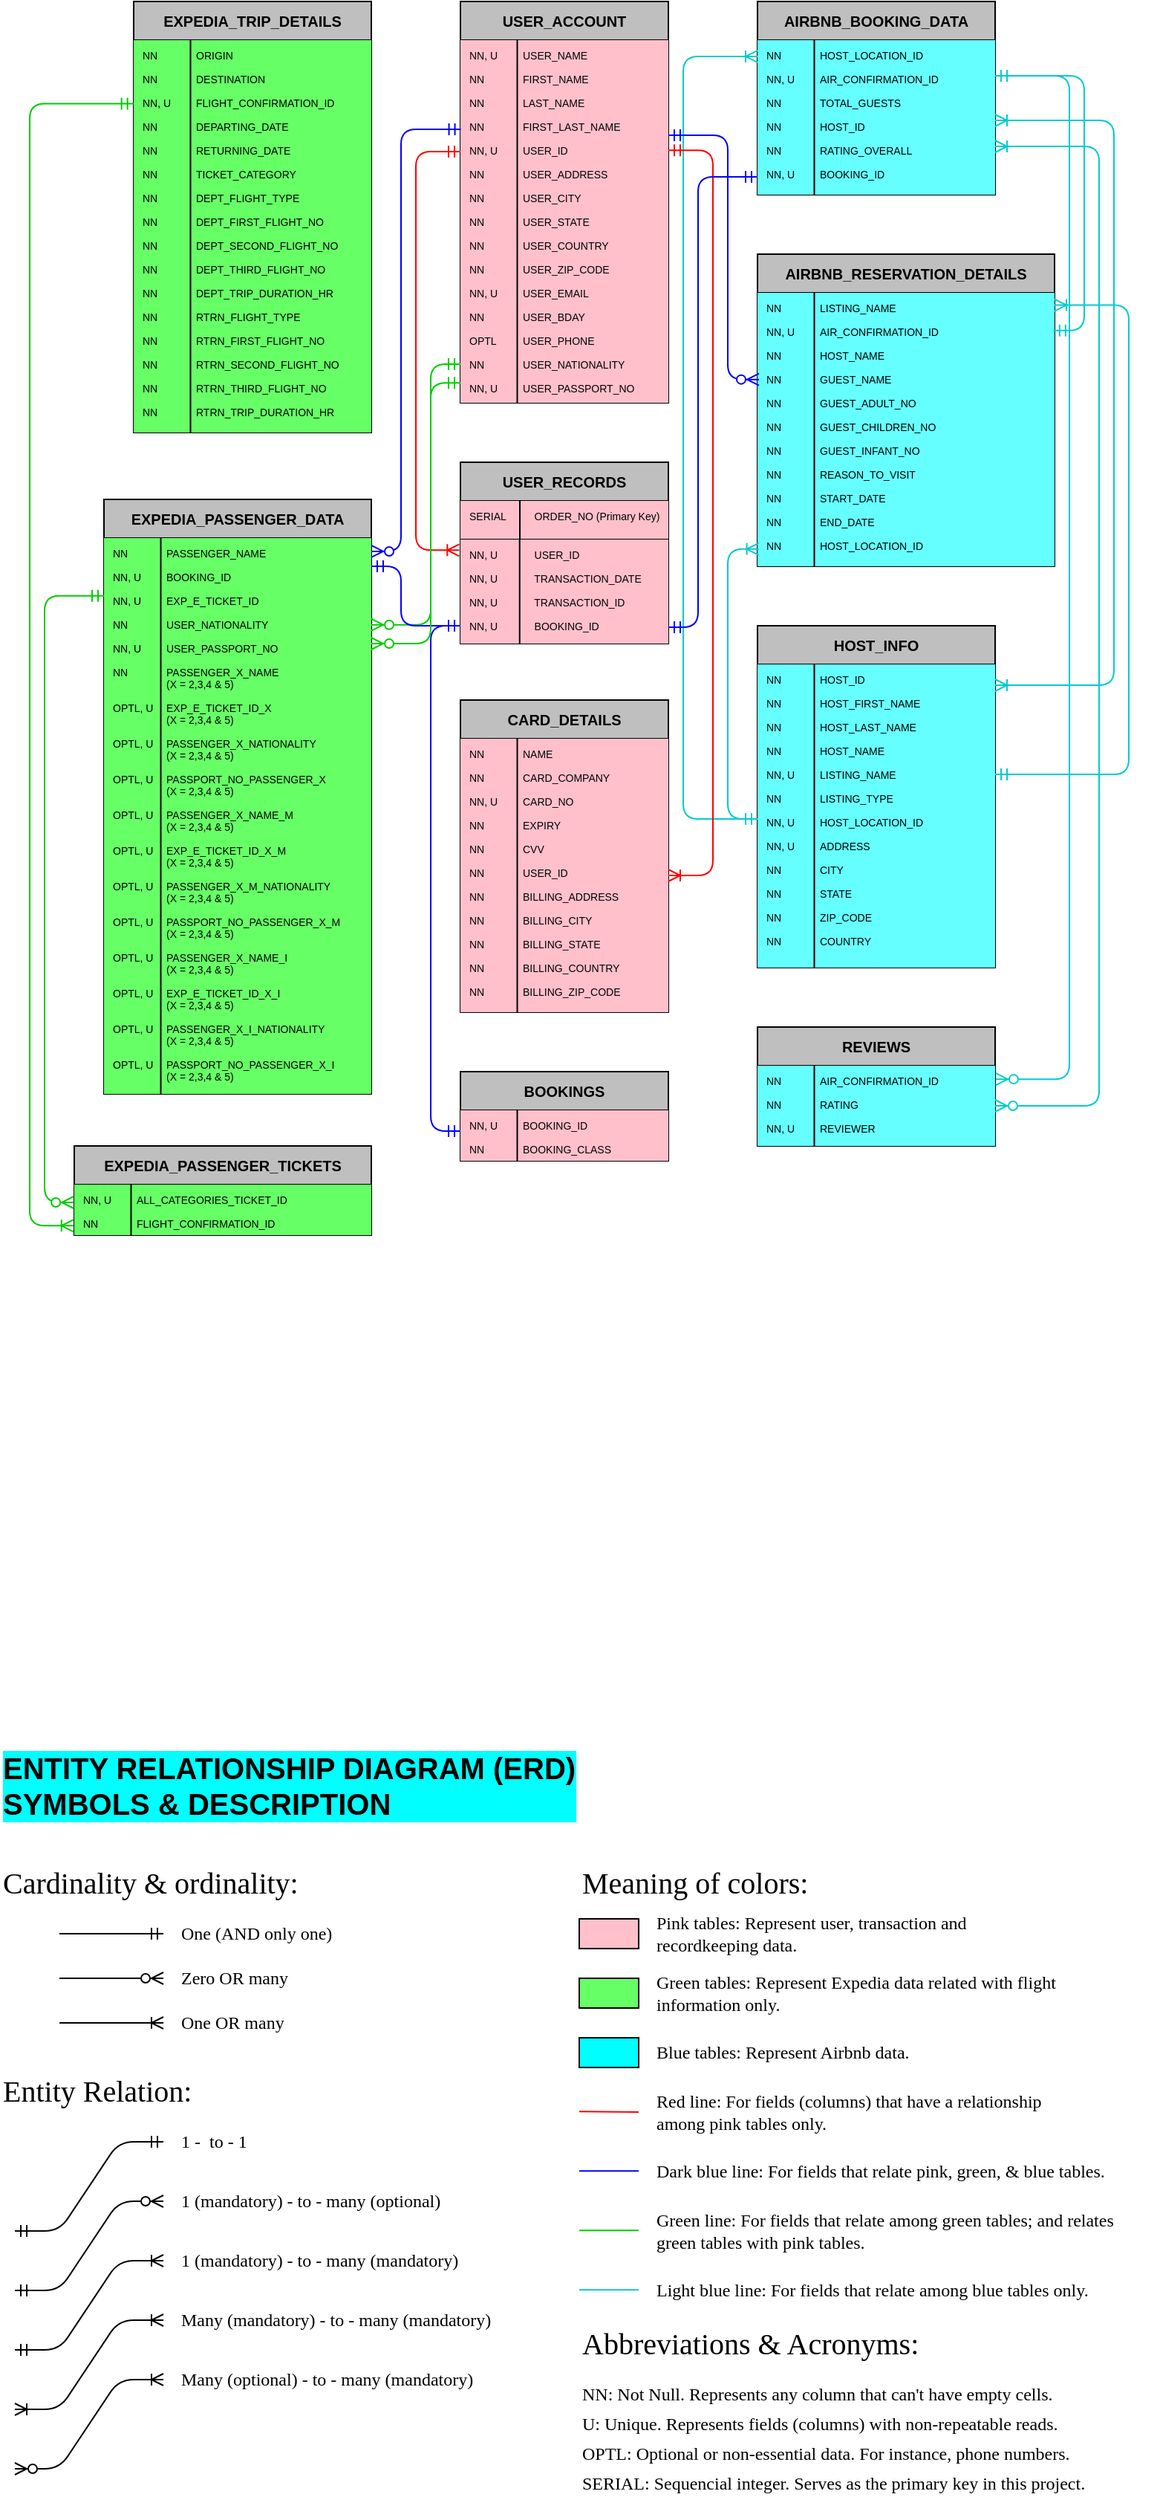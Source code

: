 <mxfile version="12.7.1" type="device"><diagram id="C5RBs43oDa-KdzZeNtuy" name="Page-1"><mxGraphModel dx="1024" dy="689" grid="1" gridSize="10" guides="1" tooltips="1" connect="1" arrows="1" fold="1" page="1" pageScale="1" pageWidth="827" pageHeight="1169" math="0" shadow="0"><root><mxCell id="WIyWlLk6GJQsqaUBKTNV-0"/><mxCell id="WIyWlLk6GJQsqaUBKTNV-1" parent="WIyWlLk6GJQsqaUBKTNV-0"/><mxCell id="zkfFHV4jXpPFQw0GAbJ--51" value="USER_RECORDS" style="swimlane;fontStyle=1;childLayout=stackLayout;horizontal=1;startSize=26;horizontalStack=0;resizeParent=1;resizeLast=0;collapsible=1;marginBottom=0;rounded=0;shadow=0;strokeWidth=1;fillColor=#BFBFBF;fontSize=10;" parent="WIyWlLk6GJQsqaUBKTNV-1" vertex="1"><mxGeometry x="320" y="330" width="140" height="122" as="geometry"><mxRectangle x="20" y="80" width="160" height="26" as="alternateBounds"/></mxGeometry></mxCell><mxCell id="zkfFHV4jXpPFQw0GAbJ--52" value="    ORDER_NO (Primary Key)" style="shape=partialRectangle;top=0;left=0;right=0;bottom=1;align=left;verticalAlign=top;fillColor=#FFC0CB;spacingLeft=40;spacingRight=4;overflow=hidden;rotatable=0;points=[[0,0.5],[1,0.5]];portConstraint=eastwest;dropTarget=0;rounded=0;shadow=0;strokeWidth=1;fontStyle=0;fontSize=7;strokeColor=#000000;" parent="zkfFHV4jXpPFQw0GAbJ--51" vertex="1"><mxGeometry y="26" width="140" height="26" as="geometry"/></mxCell><mxCell id="zkfFHV4jXpPFQw0GAbJ--53" value="SERIAL" style="shape=partialRectangle;top=0;left=0;bottom=0;fillColor=none;align=left;verticalAlign=top;spacingLeft=4;spacingRight=4;overflow=hidden;rotatable=0;points=[];portConstraint=eastwest;part=1;fontSize=7;" parent="zkfFHV4jXpPFQw0GAbJ--52" vertex="1" connectable="0"><mxGeometry width="40" height="26" as="geometry"/></mxCell><mxCell id="zkfFHV4jXpPFQw0GAbJ--54" value="    USER_ID&#xa;&#xa;    TRANSACTION_DATE&#xa;&#xa;    TRANSACTION_ID&#xa;&#xa;    BOOKING_ID&#xa;" style="shape=partialRectangle;top=0;left=0;right=0;bottom=0;align=left;verticalAlign=top;fillColor=#FFC0CB;spacingLeft=40;spacingRight=4;overflow=hidden;rotatable=0;points=[[0,0.5],[1,0.5]];portConstraint=eastwest;dropTarget=0;rounded=0;shadow=0;strokeWidth=1;fontStyle=0;fontSize=7;strokeColor=#b85450;" parent="zkfFHV4jXpPFQw0GAbJ--51" vertex="1"><mxGeometry y="52" width="140" height="70" as="geometry"/></mxCell><mxCell id="zkfFHV4jXpPFQw0GAbJ--55" value="NN, U&#xa;&#xa;NN, U&#xa;&#xa;NN, U&#xa;&#xa;NN, U" style="shape=partialRectangle;top=0;left=0;bottom=0;fillColor=none;align=left;verticalAlign=top;spacingLeft=4;spacingRight=4;overflow=hidden;rotatable=0;points=[];portConstraint=eastwest;part=1;fontSize=7;" parent="zkfFHV4jXpPFQw0GAbJ--54" vertex="1" connectable="0"><mxGeometry width="39.87" height="70" as="geometry"/></mxCell><mxCell id="hDklbt_iZCeTH2mSmOMg-0" value="USER_ACCOUNT" style="swimlane;fontStyle=1;childLayout=stackLayout;horizontal=1;startSize=26;horizontalStack=0;resizeParent=1;resizeLast=0;collapsible=1;marginBottom=0;rounded=0;shadow=0;strokeWidth=1;fillColor=#BFBFBF;fontSize=10;" parent="WIyWlLk6GJQsqaUBKTNV-1" vertex="1"><mxGeometry x="320" y="20" width="140" height="270" as="geometry"><mxRectangle x="20" y="80" width="160" height="26" as="alternateBounds"/></mxGeometry></mxCell><mxCell id="hDklbt_iZCeTH2mSmOMg-3" value="USER_NAME&#xa;&#xa;FIRST_NAME&#xa;&#xa;LAST_NAME&#xa;&#xa;FIRST_LAST_NAME&#xa;&#xa;USER_ID&#xa;&#xa;USER_ADDRESS&#xa;&#xa;USER_CITY&#xa;&#xa;USER_STATE&#xa;&#xa;USER_COUNTRY&#xa;&#xa;USER_ZIP_CODE&#xa;&#xa;USER_EMAIL&#xa;&#xa;USER_BDAY&#xa;&#xa;USER_PHONE&#xa;&#xa;USER_NATIONALITY&#xa;&#xa;USER_PASSPORT_NO&#xa;" style="shape=partialRectangle;top=0;left=0;right=0;bottom=0;align=left;verticalAlign=top;fillColor=#FFC0CB;spacingLeft=40;spacingRight=4;overflow=hidden;rotatable=0;points=[[0,0.5],[1,0.5]];portConstraint=eastwest;dropTarget=0;rounded=0;shadow=0;strokeWidth=1;fontStyle=0;fontSize=7;strokeColor=#b85450;" parent="hDklbt_iZCeTH2mSmOMg-0" vertex="1"><mxGeometry y="26" width="140" height="244" as="geometry"/></mxCell><mxCell id="hDklbt_iZCeTH2mSmOMg-4" value="NN, U&#xa;&#xa;NN&#xa;&#xa;NN&#xa;&#xa;NN&#xa;&#xa;NN, U&#xa;&#xa;NN&#xa;&#xa;NN&#xa;&#xa;NN&#xa;&#xa;NN&#xa;&#xa;NN&#xa;&#xa;NN, U&#xa;&#xa;NN&#xa;&#xa;OPTL&#xa;&#xa;NN&#xa;&#xa;NN, U&#xa;&#xa;" style="shape=partialRectangle;top=0;left=0;bottom=0;fillColor=none;align=left;verticalAlign=top;spacingLeft=4;spacingRight=4;overflow=hidden;rotatable=0;points=[];portConstraint=eastwest;part=1;fontSize=7;" parent="hDklbt_iZCeTH2mSmOMg-3" vertex="1" connectable="0"><mxGeometry width="38.25" height="244" as="geometry"/></mxCell><mxCell id="hDklbt_iZCeTH2mSmOMg-6" value="CARD_DETAILS" style="swimlane;fontStyle=1;childLayout=stackLayout;horizontal=1;startSize=26;horizontalStack=0;resizeParent=1;resizeLast=0;collapsible=1;marginBottom=0;rounded=0;shadow=0;strokeWidth=1;fillColor=#BFBFBF;fontSize=10;" parent="WIyWlLk6GJQsqaUBKTNV-1" vertex="1"><mxGeometry x="320" y="490" width="140" height="210" as="geometry"><mxRectangle x="20" y="80" width="160" height="26" as="alternateBounds"/></mxGeometry></mxCell><mxCell id="hDklbt_iZCeTH2mSmOMg-7" value="NAME&#xa;&#xa;CARD_COMPANY&#xa;&#xa;CARD_NO&#xa;&#xa;EXPIRY&#xa;&#xa;CVV&#xa;&#xa;USER_ID&#xa;&#xa;BILLING_ADDRESS&#xa;&#xa;BILLING_CITY&#xa;&#xa;BILLING_STATE&#xa;&#xa;BILLING_COUNTRY&#xa;&#xa;BILLING_ZIP_CODE&#xa;&#xa;&#xa;&#xa;&#xa;&#xa;&#xa;&#xa;&#xa;&#xa;&#xa;" style="shape=partialRectangle;top=0;left=0;right=0;bottom=0;align=left;verticalAlign=top;fillColor=#FFC0CB;spacingLeft=40;spacingRight=4;overflow=hidden;rotatable=0;points=[[0,0.5],[1,0.5]];portConstraint=eastwest;dropTarget=0;rounded=0;shadow=0;strokeWidth=1;fontStyle=0;fontSize=7;strokeColor=#b85450;" parent="hDklbt_iZCeTH2mSmOMg-6" vertex="1"><mxGeometry y="26" width="140" height="184" as="geometry"/></mxCell><mxCell id="hDklbt_iZCeTH2mSmOMg-8" value="NN&#xa;&#xa;NN&#xa;&#xa;NN, U&#xa;&#xa;NN&#xa;&#xa;NN&#xa;&#xa;NN&#xa;&#xa;NN&#xa;&#xa;NN&#xa;&#xa;NN&#xa;&#xa;NN&#xa;&#xa;NN&#xa;&#xa;&#xa;" style="shape=partialRectangle;top=0;left=0;bottom=0;fillColor=none;align=left;verticalAlign=top;spacingLeft=4;spacingRight=4;overflow=hidden;rotatable=0;points=[];portConstraint=eastwest;part=1;fontSize=7;" parent="hDklbt_iZCeTH2mSmOMg-7" vertex="1" connectable="0"><mxGeometry width="38.25" height="184" as="geometry"/></mxCell><mxCell id="hDklbt_iZCeTH2mSmOMg-9" value="AIRBNB_BOOKING_DATA" style="swimlane;fontStyle=1;childLayout=stackLayout;horizontal=1;startSize=26;horizontalStack=0;resizeParent=1;resizeLast=0;collapsible=1;marginBottom=0;rounded=0;shadow=0;strokeWidth=1;fillColor=#BFBFBF;fontSize=10;" parent="WIyWlLk6GJQsqaUBKTNV-1" vertex="1"><mxGeometry x="520" y="20" width="160" height="130" as="geometry"><mxRectangle x="20" y="80" width="160" height="26" as="alternateBounds"/></mxGeometry></mxCell><mxCell id="hDklbt_iZCeTH2mSmOMg-10" value="HOST_LOCATION_ID&#xa;&#xa;AIR_CONFIRMATION_ID&#xa;&#xa;TOTAL_GUESTS&#xa;&#xa;HOST_ID&#xa;&#xa;RATING_OVERALL&#xa;&#xa;BOOKING_ID&#xa;&#xa;&#xa;&#xa;&#xa;&#xa;&#xa;&#xa;&#xa;&#xa;&#xa;" style="shape=partialRectangle;top=0;left=0;right=0;bottom=0;align=left;verticalAlign=top;fillColor=#66FFFF;spacingLeft=40;spacingRight=4;overflow=hidden;rotatable=0;points=[[0,0.5],[1,0.5]];portConstraint=eastwest;dropTarget=0;rounded=0;shadow=0;strokeWidth=1;fontStyle=0;fontSize=7;strokeColor=#000000;" parent="hDklbt_iZCeTH2mSmOMg-9" vertex="1"><mxGeometry y="26" width="160" height="104" as="geometry"/></mxCell><mxCell id="hDklbt_iZCeTH2mSmOMg-11" value="NN&#xa;&#xa;NN, U&#xa;&#xa;NN&#xa;&#xa;NN&#xa;&#xa;NN&#xa;&#xa;NN, U&#xa;&#xa;&#xa;" style="shape=partialRectangle;top=0;left=0;bottom=0;fillColor=none;align=left;verticalAlign=top;spacingLeft=4;spacingRight=4;overflow=hidden;rotatable=0;points=[];portConstraint=eastwest;part=1;fontSize=7;" parent="hDklbt_iZCeTH2mSmOMg-10" vertex="1" connectable="0"><mxGeometry width="38.25" height="104.0" as="geometry"/></mxCell><mxCell id="hDklbt_iZCeTH2mSmOMg-12" value="AIRBNB_RESERVATION_DETAILS" style="swimlane;fontStyle=1;childLayout=stackLayout;horizontal=1;startSize=26;horizontalStack=0;resizeParent=1;resizeLast=0;collapsible=1;marginBottom=0;rounded=0;shadow=0;strokeWidth=1;fillColor=#BFBFBF;fontSize=10;" parent="WIyWlLk6GJQsqaUBKTNV-1" vertex="1"><mxGeometry x="520" y="190" width="200" height="210" as="geometry"><mxRectangle x="20" y="80" width="160" height="26" as="alternateBounds"/></mxGeometry></mxCell><mxCell id="hDklbt_iZCeTH2mSmOMg-13" value="LISTING_NAME&#xa;&#xa;AIR_CONFIRMATION_ID&#xa;&#xa;HOST_NAME&#xa;&#xa;GUEST_NAME&#xa;&#xa;GUEST_ADULT_NO&#xa;&#xa;GUEST_CHILDREN_NO&#xa;&#xa;GUEST_INFANT_NO&#xa;&#xa;REASON_TO_VISIT&#xa;&#xa;START_DATE&#xa;&#xa;END_DATE&#xa;&#xa;HOST_LOCATION_ID&#xa;&#xa;&#xa;&#xa;&#xa;&#xa;&#xa;&#xa;&#xa;&#xa;&#xa;" style="shape=partialRectangle;top=0;left=0;right=0;bottom=0;align=left;verticalAlign=top;fillColor=#66FFFF;spacingLeft=40;spacingRight=4;overflow=hidden;rotatable=0;points=[[0,0.5],[1,0.5]];portConstraint=eastwest;dropTarget=0;rounded=0;shadow=0;strokeWidth=1;fontStyle=0;fontSize=7;strokeColor=#000000;" parent="hDklbt_iZCeTH2mSmOMg-12" vertex="1"><mxGeometry y="26" width="200" height="184" as="geometry"/></mxCell><mxCell id="hDklbt_iZCeTH2mSmOMg-14" value="NN&#xa;&#xa;NN, U&#xa;&#xa;NN&#xa;&#xa;NN&#xa;&#xa;NN&#xa;&#xa;NN&#xa;&#xa;NN&#xa;&#xa;NN&#xa;&#xa;NN&#xa;&#xa;NN&#xa;&#xa;NN&#xa;&#xa;&#xa;" style="shape=partialRectangle;top=0;left=0;bottom=0;fillColor=none;align=left;verticalAlign=top;spacingLeft=4;spacingRight=4;overflow=hidden;rotatable=0;points=[];portConstraint=eastwest;part=1;fontSize=7;" parent="hDklbt_iZCeTH2mSmOMg-13" vertex="1" connectable="0"><mxGeometry width="38.25" height="184.0" as="geometry"/></mxCell><mxCell id="hDklbt_iZCeTH2mSmOMg-15" value="BOOKINGS" style="swimlane;fontStyle=1;childLayout=stackLayout;horizontal=1;startSize=26;horizontalStack=0;resizeParent=1;resizeLast=0;collapsible=1;marginBottom=0;rounded=0;shadow=0;strokeWidth=1;fillColor=#BFBFBF;fontSize=10;" parent="WIyWlLk6GJQsqaUBKTNV-1" vertex="1"><mxGeometry x="320" y="740" width="140" height="60" as="geometry"><mxRectangle x="20" y="80" width="160" height="26" as="alternateBounds"/></mxGeometry></mxCell><mxCell id="hDklbt_iZCeTH2mSmOMg-16" value="BOOKING_ID&#xa;&#xa;BOOKING_CLASS&#xa;&#xa;&#xa;&#xa;&#xa;&#xa;&#xa;&#xa;&#xa;&#xa;&#xa;&#xa;" style="shape=partialRectangle;top=0;left=0;right=0;bottom=0;align=left;verticalAlign=top;fillColor=#FFC0CB;spacingLeft=40;spacingRight=4;overflow=hidden;rotatable=0;points=[[0,0.5],[1,0.5]];portConstraint=eastwest;dropTarget=0;rounded=0;shadow=0;strokeWidth=1;fontStyle=0;fontSize=7;strokeColor=#b85450;" parent="hDklbt_iZCeTH2mSmOMg-15" vertex="1"><mxGeometry y="26" width="140" height="34" as="geometry"/></mxCell><mxCell id="hDklbt_iZCeTH2mSmOMg-17" value="NN, U&#xa;&#xa;NN&#xa;&#xa;&#xa;&#xa;&#xa;" style="shape=partialRectangle;top=0;left=0;bottom=0;fillColor=none;align=left;verticalAlign=top;spacingLeft=4;spacingRight=4;overflow=hidden;rotatable=0;points=[];portConstraint=eastwest;part=1;fontSize=7;" parent="hDklbt_iZCeTH2mSmOMg-16" vertex="1" connectable="0"><mxGeometry width="38.25" height="34" as="geometry"/></mxCell><mxCell id="hDklbt_iZCeTH2mSmOMg-18" value="HOST_INFO" style="swimlane;fontStyle=1;childLayout=stackLayout;horizontal=1;startSize=26;horizontalStack=0;resizeParent=1;resizeLast=0;collapsible=1;marginBottom=0;rounded=0;shadow=0;strokeWidth=1;fillColor=#BFBFBF;fontSize=10;" parent="WIyWlLk6GJQsqaUBKTNV-1" vertex="1"><mxGeometry x="520" y="440" width="160" height="230" as="geometry"><mxRectangle x="20" y="80" width="160" height="26" as="alternateBounds"/></mxGeometry></mxCell><mxCell id="hDklbt_iZCeTH2mSmOMg-19" value="HOST_ID&#xa;&#xa;HOST_FIRST_NAME&#xa;&#xa;HOST_LAST_NAME&#xa;&#xa;HOST_NAME&#xa;&#xa;LISTING_NAME&#xa;&#xa;LISTING_TYPE&#xa;&#xa;HOST_LOCATION_ID&#xa;&#xa;ADDRESS&#xa;&#xa;CITY&#xa;&#xa;STATE&#xa;&#xa;ZIP_CODE&#xa;&#xa;COUNTRY&#xa;&#xa;&#xa;&#xa;&#xa;&#xa;&#xa;&#xa;&#xa;&#xa;&#xa;" style="shape=partialRectangle;top=0;left=0;right=0;bottom=0;align=left;verticalAlign=top;fillColor=#66FFFF;spacingLeft=40;spacingRight=4;overflow=hidden;rotatable=0;points=[[0,0.5],[1,0.5]];portConstraint=eastwest;dropTarget=0;rounded=0;shadow=0;strokeWidth=1;fontStyle=0;fontSize=7;strokeColor=#000000;" parent="hDklbt_iZCeTH2mSmOMg-18" vertex="1"><mxGeometry y="26" width="160" height="204" as="geometry"/></mxCell><mxCell id="hDklbt_iZCeTH2mSmOMg-20" value="NN&#xa;&#xa;NN&#xa;&#xa;NN&#xa;&#xa;NN&#xa;&#xa;NN, U&#xa;&#xa;NN&#xa;&#xa;NN, U&#xa;&#xa;NN, U&#xa;&#xa;NN&#xa;&#xa;NN&#xa;&#xa;NN&#xa;&#xa;NN&#xa;&#xa;&#xa;" style="shape=partialRectangle;top=0;left=0;bottom=0;fillColor=none;align=left;verticalAlign=top;spacingLeft=4;spacingRight=4;overflow=hidden;rotatable=0;points=[];portConstraint=eastwest;part=1;fontSize=7;" parent="hDklbt_iZCeTH2mSmOMg-19" vertex="1" connectable="0"><mxGeometry width="38.25" height="204.0" as="geometry"/></mxCell><mxCell id="hDklbt_iZCeTH2mSmOMg-48" value="" style="edgeStyle=elbowEdgeStyle;fontSize=12;html=1;endArrow=ERoneToMany;startArrow=ERmandOne;strokeColor=#00CCCC;" parent="hDklbt_iZCeTH2mSmOMg-18" edge="1"><mxGeometry width="100" height="100" relative="1" as="geometry"><mxPoint y="130" as="sourcePoint"/><mxPoint y="-383" as="targetPoint"/><Array as="points"><mxPoint x="-50" y="-130"/></Array></mxGeometry></mxCell><mxCell id="hDklbt_iZCeTH2mSmOMg-23" value="REVIEWS" style="swimlane;fontStyle=1;childLayout=stackLayout;horizontal=1;startSize=26;horizontalStack=0;resizeParent=1;resizeLast=0;collapsible=1;marginBottom=0;rounded=0;shadow=0;strokeWidth=1;fillColor=#BFBFBF;fontSize=10;" parent="WIyWlLk6GJQsqaUBKTNV-1" vertex="1"><mxGeometry x="520" y="710" width="160" height="80" as="geometry"><mxRectangle x="20" y="80" width="160" height="26" as="alternateBounds"/></mxGeometry></mxCell><mxCell id="hDklbt_iZCeTH2mSmOMg-24" value="AIR_CONFIRMATION_ID&#xa;&#xa;RATING&#xa;&#xa;REVIEWER&#xa;&#xa;&#xa;&#xa;&#xa;&#xa;&#xa;&#xa;&#xa;&#xa;&#xa;" style="shape=partialRectangle;top=0;left=0;right=0;bottom=0;align=left;verticalAlign=top;fillColor=#66FFFF;spacingLeft=40;spacingRight=4;overflow=hidden;rotatable=0;points=[[0,0.5],[1,0.5]];portConstraint=eastwest;dropTarget=0;rounded=0;shadow=0;strokeWidth=1;fontStyle=0;fontSize=7;strokeColor=#000000;" parent="hDklbt_iZCeTH2mSmOMg-23" vertex="1"><mxGeometry y="26" width="160" height="54" as="geometry"/></mxCell><mxCell id="hDklbt_iZCeTH2mSmOMg-25" value="NN&#xa;&#xa;NN&#xa;&#xa;NN, U&#xa;&#xa;&#xa;&#xa;" style="shape=partialRectangle;top=0;left=0;bottom=0;fillColor=none;align=left;verticalAlign=top;spacingLeft=4;spacingRight=4;overflow=hidden;rotatable=0;points=[];portConstraint=eastwest;part=1;fontSize=7;" parent="hDklbt_iZCeTH2mSmOMg-24" vertex="1" connectable="0"><mxGeometry width="38.25" height="54.0" as="geometry"/></mxCell><mxCell id="hDklbt_iZCeTH2mSmOMg-26" value="EXPEDIA_TRIP_DETAILS" style="swimlane;fontStyle=1;childLayout=stackLayout;horizontal=1;startSize=26;horizontalStack=0;resizeParent=1;resizeLast=0;collapsible=1;marginBottom=0;rounded=0;shadow=0;strokeWidth=1;fillColor=#BFBFBF;fontSize=10;" parent="WIyWlLk6GJQsqaUBKTNV-1" vertex="1"><mxGeometry x="100" y="20" width="160" height="290" as="geometry"><mxRectangle x="20" y="80" width="160" height="26" as="alternateBounds"/></mxGeometry></mxCell><mxCell id="hDklbt_iZCeTH2mSmOMg-27" value="ORIGIN&#xa;&#xa;DESTINATION&#xa;&#xa;FLIGHT_CONFIRMATION_ID&#xa;&#xa;DEPARTING_DATE&#xa;&#xa;RETURNING_DATE&#xa;&#xa;TICKET_CATEGORY&#xa;&#xa;DEPT_FLIGHT_TYPE&#xa;&#xa;DEPT_FIRST_FLIGHT_NO&#xa;&#xa;DEPT_SECOND_FLIGHT_NO&#xa;&#xa;DEPT_THIRD_FLIGHT_NO&#xa;&#xa;DEPT_TRIP_DURATION_HR&#xa;&#xa;RTRN_FLIGHT_TYPE&#xa;&#xa;RTRN_FIRST_FLIGHT_NO&#xa;&#xa;RTRN_SECOND_FLIGHT_NO&#xa;&#xa;RTRN_THIRD_FLIGHT_NO&#xa;&#xa;RTRN_TRIP_DURATION_HR&#xa;&#xa;&#xa;&#xa;&#xa;&#xa;&#xa;&#xa;&#xa;&#xa;&#xa;" style="shape=partialRectangle;top=0;left=0;right=0;bottom=0;align=left;verticalAlign=top;fillColor=#66FF66;spacingLeft=40;spacingRight=4;overflow=hidden;rotatable=0;points=[[0,0.5],[1,0.5]];portConstraint=eastwest;dropTarget=0;rounded=0;shadow=0;strokeWidth=1;fontStyle=0;fontSize=7;strokeColor=#000000;" parent="hDklbt_iZCeTH2mSmOMg-26" vertex="1"><mxGeometry y="26" width="160" height="264" as="geometry"/></mxCell><mxCell id="hDklbt_iZCeTH2mSmOMg-28" value="NN&#xa;&#xa;NN&#xa;&#xa;NN, U&#xa;&#xa;NN&#xa;&#xa;NN&#xa;&#xa;NN&#xa;&#xa;NN&#xa;&#xa;NN&#xa;&#xa;NN&#xa;&#xa;NN&#xa;&#xa;NN&#xa;&#xa;NN&#xa;&#xa;NN&#xa;&#xa;NN&#xa;&#xa;NN&#xa;&#xa;NN&#xa;" style="shape=partialRectangle;top=0;left=0;bottom=0;fillColor=none;align=left;verticalAlign=top;spacingLeft=4;spacingRight=4;overflow=hidden;rotatable=0;points=[];portConstraint=eastwest;part=1;fontSize=7;" parent="hDklbt_iZCeTH2mSmOMg-27" vertex="1" connectable="0"><mxGeometry width="38.25" height="264.0" as="geometry"/></mxCell><mxCell id="hDklbt_iZCeTH2mSmOMg-29" value="EXPEDIA_PASSENGER_DATA" style="swimlane;fontStyle=1;childLayout=stackLayout;horizontal=1;startSize=26;horizontalStack=0;resizeParent=1;resizeLast=0;collapsible=1;marginBottom=0;rounded=0;shadow=0;strokeWidth=1;fillColor=#BFBFBF;fontSize=10;" parent="WIyWlLk6GJQsqaUBKTNV-1" vertex="1"><mxGeometry x="80" y="355" width="180" height="400" as="geometry"><mxRectangle x="20" y="80" width="160" height="26" as="alternateBounds"/></mxGeometry></mxCell><mxCell id="hDklbt_iZCeTH2mSmOMg-30" value="PASSENGER_NAME&#xa;&#xa;BOOKING_ID&#xa;&#xa;EXP_E_TICKET_ID&#xa;&#xa;USER_NATIONALITY&#xa;&#xa;USER_PASSPORT_NO&#xa;&#xa;PASSENGER_X_NAME&#xa;(X = 2,3,4 &amp; 5)&#xa;&#xa;EXP_E_TICKET_ID_X&#xa;(X = 2,3,4 &amp; 5)&#xa;&#xa;PASSENGER_X_NATIONALITY&#xa;(X = 2,3,4 &amp; 5)&#xa;&#xa;PASSPORT_NO_PASSENGER_X&#xa;(X = 2,3,4 &amp; 5)&#xa;&#xa;PASSENGER_X_NAME_M&#xa;(X = 2,3,4 &amp; 5)&#xa;&#xa;EXP_E_TICKET_ID_X_M&#xa;(X = 2,3,4 &amp; 5)&#xa;&#xa;PASSENGER_X_M_NATIONALITY&#xa;(X = 2,3,4 &amp; 5)&#xa;&#xa;PASSPORT_NO_PASSENGER_X_M&#xa;(X = 2,3,4 &amp; 5)&#xa;&#xa;PASSENGER_X_NAME_I&#xa;(X = 2,3,4 &amp; 5)&#xa;&#xa;EXP_E_TICKET_ID_X_I&#xa;(X = 2,3,4 &amp; 5)&#xa;&#xa;PASSENGER_X_I_NATIONALITY&#xa;(X = 2,3,4 &amp; 5)&#xa;&#xa;PASSPORT_NO_PASSENGER_X_I&#xa;(X = 2,3,4 &amp; 5)&#xa;&#xa;&#xa;&#xa;&#xa;&#xa;&#xa;&#xa;&#xa;&#xa;" style="shape=partialRectangle;top=0;left=0;right=0;bottom=0;align=left;verticalAlign=top;fillColor=#66FF66;spacingLeft=40;spacingRight=4;overflow=hidden;rotatable=0;points=[[0,0.5],[1,0.5]];portConstraint=eastwest;dropTarget=0;rounded=0;shadow=0;strokeWidth=1;fontStyle=0;fontSize=7;strokeColor=#000000;" parent="hDklbt_iZCeTH2mSmOMg-29" vertex="1"><mxGeometry y="26" width="180" height="374" as="geometry"/></mxCell><mxCell id="hDklbt_iZCeTH2mSmOMg-31" value="NN&#xa;&#xa;NN, U&#xa;&#xa;NN, U&#xa;&#xa;NN&#xa;&#xa;NN, U&#xa;&#xa;NN&#xa;&#xa;&#xa;OPTL, U&#xa;&#xa;&#xa;OPTL, U&#xa;&#xa;&#xa;OPTL, U&#xa;&#xa;&#xa;OPTL, U&#xa;&#xa;&#xa;OPTL, U&#xa;&#xa;&#xa;OPTL, U&#xa;&#xa;&#xa;OPTL, U&#xa;&#xa;&#xa;OPTL, U&#xa;&#xa;&#xa;OPTL, U&#xa;&#xa;&#xa;OPTL, U&#xa;&#xa;&#xa;OPTL, U&#xa;&#xa;" style="shape=partialRectangle;top=0;left=0;bottom=0;fillColor=none;align=left;verticalAlign=top;spacingLeft=4;spacingRight=4;overflow=hidden;rotatable=0;points=[];portConstraint=eastwest;part=1;fontSize=7;" parent="hDklbt_iZCeTH2mSmOMg-30" vertex="1" connectable="0"><mxGeometry width="38.25" height="374.0" as="geometry"/></mxCell><mxCell id="hDklbt_iZCeTH2mSmOMg-32" value="EXPEDIA_PASSENGER_TICKETS" style="swimlane;fontStyle=1;childLayout=stackLayout;horizontal=1;startSize=26;horizontalStack=0;resizeParent=1;resizeLast=0;collapsible=1;marginBottom=0;rounded=0;shadow=0;strokeWidth=1;fillColor=#BFBFBF;fontSize=10;" parent="WIyWlLk6GJQsqaUBKTNV-1" vertex="1"><mxGeometry x="60" y="790" width="200" height="60" as="geometry"><mxRectangle x="20" y="80" width="160" height="26" as="alternateBounds"/></mxGeometry></mxCell><mxCell id="hDklbt_iZCeTH2mSmOMg-33" value="ALL_CATEGORIES_TICKET_ID&#xa;&#xa;FLIGHT_CONFIRMATION_ID&#xa;&#xa;&#xa;&#xa;&#xa;&#xa;&#xa;&#xa;&#xa;&#xa;&#xa;&#xa;" style="shape=partialRectangle;top=0;left=0;right=0;bottom=0;align=left;verticalAlign=top;fillColor=#66FF66;spacingLeft=40;spacingRight=4;overflow=hidden;rotatable=0;points=[[0,0.5],[1,0.5]];portConstraint=eastwest;dropTarget=0;rounded=0;shadow=0;strokeWidth=1;fontStyle=0;fontSize=7;strokeColor=#b85450;" parent="hDklbt_iZCeTH2mSmOMg-32" vertex="1"><mxGeometry y="26" width="200" height="34" as="geometry"/></mxCell><mxCell id="hDklbt_iZCeTH2mSmOMg-34" value="NN, U&#xa;&#xa;NN&#xa;&#xa;&#xa;&#xa;&#xa;" style="shape=partialRectangle;top=0;left=0;bottom=0;fillColor=none;align=left;verticalAlign=top;spacingLeft=4;spacingRight=4;overflow=hidden;rotatable=0;points=[];portConstraint=eastwest;part=1;fontSize=7;" parent="hDklbt_iZCeTH2mSmOMg-33" vertex="1" connectable="0"><mxGeometry width="38.25" height="34" as="geometry"/></mxCell><mxCell id="hDklbt_iZCeTH2mSmOMg-38" value="" style="edgeStyle=entityRelationEdgeStyle;fontSize=12;html=1;endArrow=ERoneToMany;exitX=1;exitY=0.304;exitDx=0;exitDy=0;exitPerimeter=0;strokeColor=#FF0000;startArrow=ERmandOne;startFill=0;" parent="WIyWlLk6GJQsqaUBKTNV-1" source="hDklbt_iZCeTH2mSmOMg-3" target="hDklbt_iZCeTH2mSmOMg-7" edge="1"><mxGeometry width="100" height="100" relative="1" as="geometry"><mxPoint x="470" y="99.71" as="sourcePoint"/><mxPoint x="570" y="-0.29" as="targetPoint"/></mxGeometry></mxCell><mxCell id="hDklbt_iZCeTH2mSmOMg-39" value="" style="fontSize=12;html=1;endArrow=ERoneToMany;entryX=-0.006;entryY=0.102;entryDx=0;entryDy=0;edgeStyle=orthogonalEdgeStyle;entryPerimeter=0;strokeColor=#FF0000;startArrow=ERmandOne;startFill=0;" parent="WIyWlLk6GJQsqaUBKTNV-1" edge="1"><mxGeometry width="100" height="100" relative="1" as="geometry"><mxPoint x="320" y="121" as="sourcePoint"/><mxPoint x="319.16" y="389.14" as="targetPoint"/><Array as="points"><mxPoint x="290" y="121"/><mxPoint x="290" y="389"/></Array></mxGeometry></mxCell><mxCell id="hDklbt_iZCeTH2mSmOMg-40" value="" style="edgeStyle=elbowEdgeStyle;fontSize=12;html=1;endArrow=ERzeroToMany;startArrow=ERmandOne;exitX=0.002;exitY=0.246;exitDx=0;exitDy=0;exitPerimeter=0;entryX=1;entryY=0.024;entryDx=0;entryDy=0;entryPerimeter=0;strokeColor=#0000FF;" parent="WIyWlLk6GJQsqaUBKTNV-1" source="hDklbt_iZCeTH2mSmOMg-3" target="hDklbt_iZCeTH2mSmOMg-30" edge="1"><mxGeometry width="100" height="100" relative="1" as="geometry"><mxPoint x="290" y="100" as="sourcePoint"/><mxPoint x="263" y="390" as="targetPoint"/><Array as="points"><mxPoint x="280" y="150"/></Array></mxGeometry></mxCell><mxCell id="hDklbt_iZCeTH2mSmOMg-41" value="" style="edgeStyle=elbowEdgeStyle;fontSize=12;html=1;endArrow=ERzeroToMany;startArrow=ERmandOne;entryX=0.005;entryY=0.317;entryDx=0;entryDy=0;entryPerimeter=0;strokeColor=#0000FF;" parent="WIyWlLk6GJQsqaUBKTNV-1" target="hDklbt_iZCeTH2mSmOMg-13" edge="1"><mxGeometry width="100" height="100" relative="1" as="geometry"><mxPoint x="460" y="110" as="sourcePoint"/><mxPoint x="500" y="150" as="targetPoint"/><Array as="points"><mxPoint x="500" y="190"/></Array></mxGeometry></mxCell><mxCell id="hDklbt_iZCeTH2mSmOMg-43" value="" style="edgeStyle=elbowEdgeStyle;fontSize=12;html=1;endArrow=ERzeroToMany;startArrow=ERmandOne;entryX=1;entryY=0.156;entryDx=0;entryDy=0;entryPerimeter=0;strokeColor=#00CC00;endFill=1;startFill=0;" parent="WIyWlLk6GJQsqaUBKTNV-1" target="hDklbt_iZCeTH2mSmOMg-30" edge="1"><mxGeometry width="100" height="100" relative="1" as="geometry"><mxPoint x="320" y="264" as="sourcePoint"/><mxPoint x="270" y="340" as="targetPoint"/><Array as="points"><mxPoint x="300" y="350"/></Array></mxGeometry></mxCell><mxCell id="hDklbt_iZCeTH2mSmOMg-44" value="" style="edgeStyle=elbowEdgeStyle;fontSize=12;html=1;endArrow=ERmandOne;startArrow=ERmandOne;strokeColor=#0000FF;" parent="WIyWlLk6GJQsqaUBKTNV-1" edge="1"><mxGeometry width="100" height="100" relative="1" as="geometry"><mxPoint x="460" y="441" as="sourcePoint"/><mxPoint x="520" y="138" as="targetPoint"/><Array as="points"><mxPoint x="480" y="390"/></Array></mxGeometry></mxCell><mxCell id="hDklbt_iZCeTH2mSmOMg-45" value="" style="edgeStyle=elbowEdgeStyle;fontSize=12;html=1;endArrow=ERmandOne;startArrow=ERmandOne;exitX=0;exitY=0.829;exitDx=0;exitDy=0;exitPerimeter=0;strokeColor=#0000FF;" parent="WIyWlLk6GJQsqaUBKTNV-1" edge="1"><mxGeometry width="100" height="100" relative="1" as="geometry"><mxPoint x="320" y="440.03" as="sourcePoint"/><mxPoint x="320" y="780" as="targetPoint"/><Array as="points"><mxPoint x="300" y="608"/></Array></mxGeometry></mxCell><mxCell id="hDklbt_iZCeTH2mSmOMg-46" value="" style="edgeStyle=orthogonalEdgeStyle;fontSize=12;html=1;endArrow=none;startArrow=ERmandOne;endFill=0;strokeColor=#0000FF;" parent="WIyWlLk6GJQsqaUBKTNV-1" edge="1"><mxGeometry width="100" height="100" relative="1" as="geometry"><mxPoint x="260" y="400" as="sourcePoint"/><mxPoint x="320" y="440" as="targetPoint"/><Array as="points"><mxPoint x="280" y="400"/><mxPoint x="280" y="440"/></Array></mxGeometry></mxCell><mxCell id="hDklbt_iZCeTH2mSmOMg-49" value="" style="edgeStyle=elbowEdgeStyle;fontSize=12;html=1;endArrow=ERoneToMany;startArrow=ERmandOne;strokeColor=#00CCCC;entryX=0.004;entryY=0.937;entryDx=0;entryDy=0;entryPerimeter=0;" parent="WIyWlLk6GJQsqaUBKTNV-1" target="hDklbt_iZCeTH2mSmOMg-13" edge="1"><mxGeometry width="100" height="100" relative="1" as="geometry"><mxPoint x="520" y="570" as="sourcePoint"/><mxPoint x="520" y="420" as="targetPoint"/><Array as="points"><mxPoint x="500" y="490"/></Array></mxGeometry></mxCell><mxCell id="hDklbt_iZCeTH2mSmOMg-50" value="" style="edgeStyle=elbowEdgeStyle;fontSize=12;html=1;endArrow=ERzeroToMany;startArrow=ERmandOne;strokeColor=#00CCCC;entryX=1.003;entryY=0.168;entryDx=0;entryDy=0;entryPerimeter=0;" parent="WIyWlLk6GJQsqaUBKTNV-1" target="hDklbt_iZCeTH2mSmOMg-24" edge="1"><mxGeometry width="100" height="100" relative="1" as="geometry"><mxPoint x="680" y="70" as="sourcePoint"/><mxPoint x="683" y="745" as="targetPoint"/><Array as="points"><mxPoint x="730" y="100"/></Array></mxGeometry></mxCell><mxCell id="hDklbt_iZCeTH2mSmOMg-51" value="" style="edgeStyle=elbowEdgeStyle;fontSize=12;html=1;endArrow=ERmandOne;startArrow=none;strokeColor=#00CCCC;endFill=0;entryX=0.997;entryY=0.138;entryDx=0;entryDy=0;entryPerimeter=0;startFill=0;" parent="WIyWlLk6GJQsqaUBKTNV-1" target="hDklbt_iZCeTH2mSmOMg-13" edge="1"><mxGeometry width="100" height="100" relative="1" as="geometry"><mxPoint x="710" y="70" as="sourcePoint"/><mxPoint x="723" y="242" as="targetPoint"/><Array as="points"><mxPoint x="740" y="170"/><mxPoint x="740" y="160"/></Array></mxGeometry></mxCell><mxCell id="hDklbt_iZCeTH2mSmOMg-52" value="" style="edgeStyle=elbowEdgeStyle;fontSize=12;html=1;endArrow=ERoneToMany;startArrow=ERmandOne;strokeColor=#00CC00;entryX=-0.003;entryY=0.813;entryDx=0;entryDy=0;entryPerimeter=0;exitX=-0.001;exitY=0.162;exitDx=0;exitDy=0;exitPerimeter=0;" parent="WIyWlLk6GJQsqaUBKTNV-1" source="hDklbt_iZCeTH2mSmOMg-27" target="hDklbt_iZCeTH2mSmOMg-33" edge="1"><mxGeometry width="100" height="100" relative="1" as="geometry"><mxPoint x="60" y="60" as="sourcePoint"/><mxPoint x="120" y="320" as="targetPoint"/><Array as="points"><mxPoint x="30" y="520"/><mxPoint x="40" y="190"/></Array></mxGeometry></mxCell><mxCell id="hDklbt_iZCeTH2mSmOMg-57" value="" style="edgeStyle=elbowEdgeStyle;fontSize=12;html=1;endArrow=ERoneToMany;startArrow=ERzeroToMany;strokeColor=#00CCCC;entryX=1;entryY=0.75;entryDx=0;entryDy=0;exitX=1;exitY=0.5;exitDx=0;exitDy=0;" parent="WIyWlLk6GJQsqaUBKTNV-1" source="hDklbt_iZCeTH2mSmOMg-24" target="hDklbt_iZCeTH2mSmOMg-9" edge="1"><mxGeometry width="100" height="100" relative="1" as="geometry"><mxPoint x="680" y="770" as="sourcePoint"/><mxPoint x="770" y="120" as="targetPoint"/><Array as="points"><mxPoint x="750" y="720"/></Array></mxGeometry></mxCell><mxCell id="hDklbt_iZCeTH2mSmOMg-58" value="" style="edgeStyle=elbowEdgeStyle;fontSize=12;html=1;endArrow=ERoneToMany;startArrow=ERoneToMany;strokeColor=#00CCCC;" parent="WIyWlLk6GJQsqaUBKTNV-1" edge="1"><mxGeometry width="100" height="100" relative="1" as="geometry"><mxPoint x="680" y="480" as="sourcePoint"/><mxPoint x="680" y="100" as="targetPoint"/><Array as="points"><mxPoint x="760" y="290"/></Array></mxGeometry></mxCell><mxCell id="hDklbt_iZCeTH2mSmOMg-59" value="" style="edgeStyle=elbowEdgeStyle;fontSize=12;html=1;endArrow=ERoneToMany;startArrow=ERmandOne;strokeColor=#00CCCC;entryX=1;entryY=0.045;entryDx=0;entryDy=0;entryPerimeter=0;" parent="WIyWlLk6GJQsqaUBKTNV-1" target="hDklbt_iZCeTH2mSmOMg-13" edge="1"><mxGeometry width="100" height="100" relative="1" as="geometry"><mxPoint x="680" y="540" as="sourcePoint"/><mxPoint x="720" y="220" as="targetPoint"/><Array as="points"><mxPoint x="770" y="490"/></Array></mxGeometry></mxCell><mxCell id="hDklbt_iZCeTH2mSmOMg-60" value="" style="edgeStyle=elbowEdgeStyle;fontSize=12;html=1;endArrow=ERzeroToMany;startArrow=ERmandOne;entryX=1;entryY=0.156;entryDx=0;entryDy=0;entryPerimeter=0;strokeColor=#00CC00;endFill=1;startFill=0;" parent="WIyWlLk6GJQsqaUBKTNV-1" edge="1"><mxGeometry width="100" height="100" relative="1" as="geometry"><mxPoint x="320" y="276.66" as="sourcePoint"/><mxPoint x="260" y="452.004" as="targetPoint"/><Array as="points"><mxPoint x="300" y="362.66"/></Array></mxGeometry></mxCell><mxCell id="hDklbt_iZCeTH2mSmOMg-65" value="" style="edgeStyle=entityRelationEdgeStyle;fontSize=12;html=1;endArrow=ERmandOne;startArrow=ERmandOne;strokeColor=#000000;" parent="WIyWlLk6GJQsqaUBKTNV-1" edge="1"><mxGeometry width="100" height="100" relative="1" as="geometry"><mxPoint x="20" y="1520" as="sourcePoint"/><mxPoint x="120" y="1460" as="targetPoint"/></mxGeometry></mxCell><mxCell id="hDklbt_iZCeTH2mSmOMg-66" value="" style="edgeStyle=entityRelationEdgeStyle;fontSize=12;html=1;endArrow=ERzeroToMany;startArrow=ERmandOne;strokeColor=#000000;" parent="WIyWlLk6GJQsqaUBKTNV-1" edge="1"><mxGeometry width="100" height="100" relative="1" as="geometry"><mxPoint x="20" y="1560" as="sourcePoint"/><mxPoint x="120" y="1500" as="targetPoint"/></mxGeometry></mxCell><mxCell id="hDklbt_iZCeTH2mSmOMg-67" value="" style="edgeStyle=entityRelationEdgeStyle;fontSize=12;html=1;endArrow=ERoneToMany;startArrow=ERmandOne;strokeColor=#000000;" parent="WIyWlLk6GJQsqaUBKTNV-1" edge="1"><mxGeometry width="100" height="100" relative="1" as="geometry"><mxPoint x="20" y="1600" as="sourcePoint"/><mxPoint x="120" y="1540" as="targetPoint"/></mxGeometry></mxCell><mxCell id="hDklbt_iZCeTH2mSmOMg-68" value="" style="edgeStyle=entityRelationEdgeStyle;fontSize=12;html=1;endArrow=ERoneToMany;startArrow=ERoneToMany;strokeColor=#000000;" parent="WIyWlLk6GJQsqaUBKTNV-1" edge="1"><mxGeometry width="100" height="100" relative="1" as="geometry"><mxPoint x="20" y="1640" as="sourcePoint"/><mxPoint x="120" y="1580" as="targetPoint"/></mxGeometry></mxCell><mxCell id="hDklbt_iZCeTH2mSmOMg-69" value="" style="edgeStyle=entityRelationEdgeStyle;fontSize=12;html=1;endArrow=ERoneToMany;startArrow=ERzeroToMany;strokeColor=#000000;" parent="WIyWlLk6GJQsqaUBKTNV-1" edge="1"><mxGeometry width="100" height="100" relative="1" as="geometry"><mxPoint x="20" y="1680" as="sourcePoint"/><mxPoint x="120" y="1620" as="targetPoint"/></mxGeometry></mxCell><mxCell id="hDklbt_iZCeTH2mSmOMg-70" value="1 - &amp;nbsp;to - 1&amp;nbsp;" style="text;html=1;strokeColor=none;fillColor=none;align=left;verticalAlign=middle;whiteSpace=wrap;rounded=0;labelBackgroundColor=#FFFFFF;fontSize=12;fontColor=#000000;fontFamily=Times New Roman;" parent="WIyWlLk6GJQsqaUBKTNV-1" vertex="1"><mxGeometry x="130" y="1450" width="120" height="20" as="geometry"/></mxCell><mxCell id="hDklbt_iZCeTH2mSmOMg-71" value="1 (mandatory) - to - many (optional)&amp;nbsp;" style="text;html=1;strokeColor=none;fillColor=none;align=left;verticalAlign=middle;whiteSpace=wrap;rounded=0;labelBackgroundColor=#FFFFFF;fontSize=12;fontColor=#000000;fontFamily=Times New Roman;" parent="WIyWlLk6GJQsqaUBKTNV-1" vertex="1"><mxGeometry x="130" y="1490" width="220" height="20" as="geometry"/></mxCell><mxCell id="hDklbt_iZCeTH2mSmOMg-72" value="1 (mandatory) - to - many (mandatory)" style="text;html=1;strokeColor=none;fillColor=none;align=left;verticalAlign=middle;whiteSpace=wrap;rounded=0;labelBackgroundColor=#FFFFFF;fontSize=12;fontColor=#000000;fontFamily=Times New Roman;" parent="WIyWlLk6GJQsqaUBKTNV-1" vertex="1"><mxGeometry x="130" y="1530" width="220" height="20" as="geometry"/></mxCell><mxCell id="hDklbt_iZCeTH2mSmOMg-73" value="Many (mandatory) - to - many (mandatory)&amp;nbsp;" style="text;html=1;strokeColor=none;fillColor=none;align=left;verticalAlign=middle;whiteSpace=wrap;rounded=0;labelBackgroundColor=#FFFFFF;fontSize=12;fontColor=#000000;fontFamily=Times New Roman;" parent="WIyWlLk6GJQsqaUBKTNV-1" vertex="1"><mxGeometry x="130" y="1570" width="270" height="20" as="geometry"/></mxCell><mxCell id="hDklbt_iZCeTH2mSmOMg-74" value="Many (optional) - to - many (mandatory)" style="text;html=1;strokeColor=none;fillColor=none;align=left;verticalAlign=middle;whiteSpace=wrap;rounded=0;labelBackgroundColor=#FFFFFF;fontSize=12;fontColor=#000000;fontFamily=Times New Roman;" parent="WIyWlLk6GJQsqaUBKTNV-1" vertex="1"><mxGeometry x="130" y="1610" width="240" height="20" as="geometry"/></mxCell><mxCell id="hDklbt_iZCeTH2mSmOMg-75" value="" style="endArrow=none;html=1;rounded=0;strokeColor=#FF0000;fontSize=12;fontColor=#000000;" parent="WIyWlLk6GJQsqaUBKTNV-1" edge="1"><mxGeometry relative="1" as="geometry"><mxPoint x="400" y="1439.58" as="sourcePoint"/><mxPoint x="440" y="1440" as="targetPoint"/></mxGeometry></mxCell><mxCell id="hDklbt_iZCeTH2mSmOMg-76" value="" style="endArrow=none;html=1;rounded=0;strokeColor=#0000FF;fontSize=12;fontColor=#000000;" parent="WIyWlLk6GJQsqaUBKTNV-1" edge="1"><mxGeometry relative="1" as="geometry"><mxPoint x="400" y="1479.58" as="sourcePoint"/><mxPoint x="440" y="1479.58" as="targetPoint"/></mxGeometry></mxCell><mxCell id="hDklbt_iZCeTH2mSmOMg-77" value="" style="endArrow=none;html=1;rounded=0;strokeColor=#00CC00;fontSize=12;fontColor=#000000;" parent="WIyWlLk6GJQsqaUBKTNV-1" edge="1"><mxGeometry relative="1" as="geometry"><mxPoint x="400" y="1519.58" as="sourcePoint"/><mxPoint x="440" y="1519.58" as="targetPoint"/></mxGeometry></mxCell><mxCell id="hDklbt_iZCeTH2mSmOMg-78" value="" style="endArrow=none;html=1;rounded=0;strokeColor=#00CCCC;fontSize=12;fontColor=#000000;" parent="WIyWlLk6GJQsqaUBKTNV-1" edge="1"><mxGeometry relative="1" as="geometry"><mxPoint x="400" y="1559.58" as="sourcePoint"/><mxPoint x="440" y="1559.58" as="targetPoint"/></mxGeometry></mxCell><mxCell id="hDklbt_iZCeTH2mSmOMg-79" value="Red line: For fields (columns) that have a relationship among pink tables only." style="text;html=1;strokeColor=none;fillColor=none;align=left;verticalAlign=middle;whiteSpace=wrap;rounded=0;labelBackgroundColor=#FFFFFF;fontSize=12;fontColor=#000000;fontFamily=Times New Roman;" parent="WIyWlLk6GJQsqaUBKTNV-1" vertex="1"><mxGeometry x="450" y="1430" width="280" height="20" as="geometry"/></mxCell><mxCell id="hDklbt_iZCeTH2mSmOMg-83" value="Dark blue line: For fields that relate pink, green, &amp;amp; blue tables." style="text;html=1;strokeColor=none;fillColor=none;align=left;verticalAlign=middle;whiteSpace=wrap;rounded=0;labelBackgroundColor=#FFFFFF;fontSize=12;fontColor=#000000;fontFamily=Times New Roman;" parent="WIyWlLk6GJQsqaUBKTNV-1" vertex="1"><mxGeometry x="450" y="1470" width="320" height="20" as="geometry"/></mxCell><mxCell id="hDklbt_iZCeTH2mSmOMg-84" value="Green line: For fields that relate among green tables; and relates green tables with pink tables." style="text;html=1;strokeColor=none;fillColor=none;align=left;verticalAlign=middle;whiteSpace=wrap;rounded=0;labelBackgroundColor=#FFFFFF;fontSize=12;fontColor=#000000;fontFamily=Times New Roman;" parent="WIyWlLk6GJQsqaUBKTNV-1" vertex="1"><mxGeometry x="450" y="1510" width="320" height="20" as="geometry"/></mxCell><mxCell id="hDklbt_iZCeTH2mSmOMg-85" value="Light blue line: For fields that relate among blue tables only." style="text;html=1;strokeColor=none;fillColor=none;align=left;verticalAlign=middle;whiteSpace=wrap;rounded=0;labelBackgroundColor=#FFFFFF;fontSize=12;fontColor=#000000;fontFamily=Times New Roman;" parent="WIyWlLk6GJQsqaUBKTNV-1" vertex="1"><mxGeometry x="450" y="1550" width="320" height="20" as="geometry"/></mxCell><mxCell id="hDklbt_iZCeTH2mSmOMg-86" value="" style="endArrow=ERmandOne;html=1;rounded=0;strokeColor=#000000;fontSize=12;fontColor=#000000;endFill=0;" parent="WIyWlLk6GJQsqaUBKTNV-1" edge="1"><mxGeometry relative="1" as="geometry"><mxPoint x="50" y="1320" as="sourcePoint"/><mxPoint x="120" y="1320" as="targetPoint"/></mxGeometry></mxCell><mxCell id="hDklbt_iZCeTH2mSmOMg-89" value="" style="endArrow=ERzeroToMany;html=1;rounded=0;strokeColor=#000000;fontSize=12;fontColor=#000000;endFill=1;" parent="WIyWlLk6GJQsqaUBKTNV-1" edge="1"><mxGeometry relative="1" as="geometry"><mxPoint x="50" y="1350" as="sourcePoint"/><mxPoint x="120" y="1350" as="targetPoint"/></mxGeometry></mxCell><mxCell id="hDklbt_iZCeTH2mSmOMg-90" value="" style="endArrow=ERoneToMany;html=1;rounded=0;strokeColor=#000000;fontSize=12;fontColor=#000000;endFill=0;" parent="WIyWlLk6GJQsqaUBKTNV-1" edge="1"><mxGeometry relative="1" as="geometry"><mxPoint x="50" y="1380" as="sourcePoint"/><mxPoint x="120" y="1380" as="targetPoint"/></mxGeometry></mxCell><mxCell id="hDklbt_iZCeTH2mSmOMg-91" value="One (AND only one)" style="text;html=1;strokeColor=none;fillColor=none;align=left;verticalAlign=middle;whiteSpace=wrap;rounded=0;labelBackgroundColor=#FFFFFF;fontSize=12;fontColor=#000000;fontFamily=Times New Roman;" parent="WIyWlLk6GJQsqaUBKTNV-1" vertex="1"><mxGeometry x="130" y="1310" width="120" height="20" as="geometry"/></mxCell><mxCell id="hDklbt_iZCeTH2mSmOMg-92" value="Zero OR many" style="text;html=1;strokeColor=none;fillColor=none;align=left;verticalAlign=middle;whiteSpace=wrap;rounded=0;labelBackgroundColor=#FFFFFF;fontSize=12;fontColor=#000000;fontFamily=Times New Roman;" parent="WIyWlLk6GJQsqaUBKTNV-1" vertex="1"><mxGeometry x="130" y="1340" width="120" height="20" as="geometry"/></mxCell><mxCell id="hDklbt_iZCeTH2mSmOMg-93" value="One OR many" style="text;html=1;strokeColor=none;fillColor=none;align=left;verticalAlign=middle;whiteSpace=wrap;rounded=0;labelBackgroundColor=#FFFFFF;fontSize=12;fontColor=#000000;fontFamily=Times New Roman;" parent="WIyWlLk6GJQsqaUBKTNV-1" vertex="1"><mxGeometry x="130" y="1370" width="120" height="20" as="geometry"/></mxCell><mxCell id="hDklbt_iZCeTH2mSmOMg-94" value="" style="rounded=0;whiteSpace=wrap;html=1;labelBackgroundColor=#FFFFFF;strokeColor=#000000;fillColor=#FFC0CB;fontSize=12;fontColor=#000000;align=left;" parent="WIyWlLk6GJQsqaUBKTNV-1" vertex="1"><mxGeometry x="400" y="1310" width="40" height="20" as="geometry"/></mxCell><mxCell id="hDklbt_iZCeTH2mSmOMg-95" value="" style="rounded=0;whiteSpace=wrap;html=1;labelBackgroundColor=#FFFFFF;strokeColor=#000000;fillColor=#66FF66;fontSize=12;fontColor=#000000;align=left;" parent="WIyWlLk6GJQsqaUBKTNV-1" vertex="1"><mxGeometry x="400" y="1350" width="40" height="20" as="geometry"/></mxCell><mxCell id="hDklbt_iZCeTH2mSmOMg-96" value="" style="rounded=0;whiteSpace=wrap;html=1;labelBackgroundColor=#FFFFFF;strokeColor=#000000;fillColor=#00FFFF;fontSize=12;fontColor=#000000;align=left;" parent="WIyWlLk6GJQsqaUBKTNV-1" vertex="1"><mxGeometry x="400" y="1390" width="40" height="20" as="geometry"/></mxCell><mxCell id="hDklbt_iZCeTH2mSmOMg-97" value="Pink tables: Represent user, transaction and recordkeeping data." style="text;html=1;strokeColor=none;fillColor=none;align=left;verticalAlign=middle;whiteSpace=wrap;rounded=0;labelBackgroundColor=#FFFFFF;fontSize=12;fontColor=#000000;fontFamily=Times New Roman;" parent="WIyWlLk6GJQsqaUBKTNV-1" vertex="1"><mxGeometry x="450" y="1310" width="280" height="20" as="geometry"/></mxCell><mxCell id="hDklbt_iZCeTH2mSmOMg-98" value="Green tables: Represent Expedia data related with flight information only." style="text;html=1;strokeColor=none;fillColor=none;align=left;verticalAlign=middle;whiteSpace=wrap;rounded=0;labelBackgroundColor=#FFFFFF;fontSize=12;fontColor=#000000;fontFamily=Times New Roman;" parent="WIyWlLk6GJQsqaUBKTNV-1" vertex="1"><mxGeometry x="450" y="1350" width="280" height="20" as="geometry"/></mxCell><mxCell id="hDklbt_iZCeTH2mSmOMg-99" value="Blue tables: Represent Airbnb data." style="text;html=1;strokeColor=none;fillColor=none;align=left;verticalAlign=middle;whiteSpace=wrap;rounded=0;labelBackgroundColor=#FFFFFF;fontSize=12;fontColor=#000000;fontFamily=Times New Roman;" parent="WIyWlLk6GJQsqaUBKTNV-1" vertex="1"><mxGeometry x="450" y="1390" width="280" height="20" as="geometry"/></mxCell><mxCell id="hDklbt_iZCeTH2mSmOMg-100" value="NN: Not Null. Represents any column that can't have empty cells." style="text;html=1;strokeColor=none;fillColor=none;align=left;verticalAlign=middle;whiteSpace=wrap;rounded=0;labelBackgroundColor=#FFFFFF;fontSize=12;fontColor=#000000;fontFamily=Times New Roman;" parent="WIyWlLk6GJQsqaUBKTNV-1" vertex="1"><mxGeometry x="400" y="1620" width="350" height="20" as="geometry"/></mxCell><mxCell id="hDklbt_iZCeTH2mSmOMg-101" value="U: Unique. Represents fields (columns) with non-repeatable reads." style="text;html=1;strokeColor=none;fillColor=none;align=left;verticalAlign=middle;whiteSpace=wrap;rounded=0;labelBackgroundColor=#FFFFFF;fontSize=12;fontColor=#000000;fontFamily=Times New Roman;" parent="WIyWlLk6GJQsqaUBKTNV-1" vertex="1"><mxGeometry x="400" y="1640" width="360" height="20" as="geometry"/></mxCell><mxCell id="hDklbt_iZCeTH2mSmOMg-102" value="OPTL: Optional or non-essential data. For instance, phone numbers.&amp;nbsp;" style="text;html=1;strokeColor=none;fillColor=none;align=left;verticalAlign=middle;whiteSpace=wrap;rounded=0;labelBackgroundColor=#FFFFFF;fontSize=12;fontColor=#000000;fontFamily=Times New Roman;" parent="WIyWlLk6GJQsqaUBKTNV-1" vertex="1"><mxGeometry x="400" y="1660" width="390" height="20" as="geometry"/></mxCell><mxCell id="hDklbt_iZCeTH2mSmOMg-103" value="SERIAL: Sequencial integer. Serves as the primary key in this project." style="text;html=1;strokeColor=none;fillColor=none;align=left;verticalAlign=middle;whiteSpace=wrap;rounded=0;labelBackgroundColor=#FFFFFF;fontSize=12;fontColor=#000000;fontFamily=Times New Roman;" parent="WIyWlLk6GJQsqaUBKTNV-1" vertex="1"><mxGeometry x="400" y="1680" width="390" height="20" as="geometry"/></mxCell><mxCell id="hDklbt_iZCeTH2mSmOMg-104" value="ENTITY RELATIONSHIP DIAGRAM (ERD)&lt;br&gt;SYMBOLS &amp;amp; DESCRIPTION" style="text;html=1;strokeColor=none;fillColor=none;align=left;verticalAlign=top;whiteSpace=wrap;rounded=0;labelBackgroundColor=#00FFFF;fontSize=20;fontColor=#000000;fontStyle=1" parent="WIyWlLk6GJQsqaUBKTNV-1" vertex="1"><mxGeometry x="10" y="1190" width="590" height="60" as="geometry"/></mxCell><mxCell id="hDklbt_iZCeTH2mSmOMg-106" value="Cardinality &amp;amp; ordinality:" style="text;html=1;align=left;verticalAlign=middle;resizable=0;points=[];autosize=1;fontSize=20;fontColor=#000000;fontFamily=Times New Roman;" parent="WIyWlLk6GJQsqaUBKTNV-1" vertex="1"><mxGeometry x="10" y="1271" width="209" height="28" as="geometry"/></mxCell><mxCell id="hDklbt_iZCeTH2mSmOMg-109" value="Entity Relation:" style="text;html=1;align=left;verticalAlign=middle;resizable=0;points=[];autosize=1;fontSize=20;fontColor=#000000;fontFamily=Times New Roman;" parent="WIyWlLk6GJQsqaUBKTNV-1" vertex="1"><mxGeometry x="10" y="1411" width="137" height="28" as="geometry"/></mxCell><mxCell id="hDklbt_iZCeTH2mSmOMg-110" value="Meaning of colors:" style="text;html=1;align=left;verticalAlign=middle;resizable=0;points=[];autosize=1;fontSize=20;fontColor=#000000;labelBackgroundColor=#FFFFFF;fontFamily=Times New Roman;" parent="WIyWlLk6GJQsqaUBKTNV-1" vertex="1"><mxGeometry x="400" y="1271" width="162" height="28" as="geometry"/></mxCell><mxCell id="hDklbt_iZCeTH2mSmOMg-111" value="Abbreviations &amp;amp; Acronyms:" style="text;html=1;align=left;verticalAlign=middle;resizable=0;points=[];autosize=1;fontSize=20;fontColor=#000000;labelBackgroundColor=#FFFFFF;fontFamily=Times New Roman;" parent="WIyWlLk6GJQsqaUBKTNV-1" vertex="1"><mxGeometry x="400" y="1581" width="238" height="28" as="geometry"/></mxCell><mxCell id="JNWlfFQZ3qtNq7FjBB9x-0" value="" style="edgeStyle=elbowEdgeStyle;fontSize=12;html=1;endArrow=ERzeroToMany;startArrow=ERmandOne;strokeColor=#00CC00;entryX=-0.002;entryY=0.353;entryDx=0;entryDy=0;entryPerimeter=0;exitX=0;exitY=0.104;exitDx=0;exitDy=0;exitPerimeter=0;" parent="WIyWlLk6GJQsqaUBKTNV-1" source="hDklbt_iZCeTH2mSmOMg-30" target="hDklbt_iZCeTH2mSmOMg-33" edge="1"><mxGeometry width="100" height="100" relative="1" as="geometry"><mxPoint x="70" y="420" as="sourcePoint"/><mxPoint x="70" y="830" as="targetPoint"/><Array as="points"><mxPoint x="40" y="630"/></Array></mxGeometry></mxCell></root></mxGraphModel></diagram></mxfile>